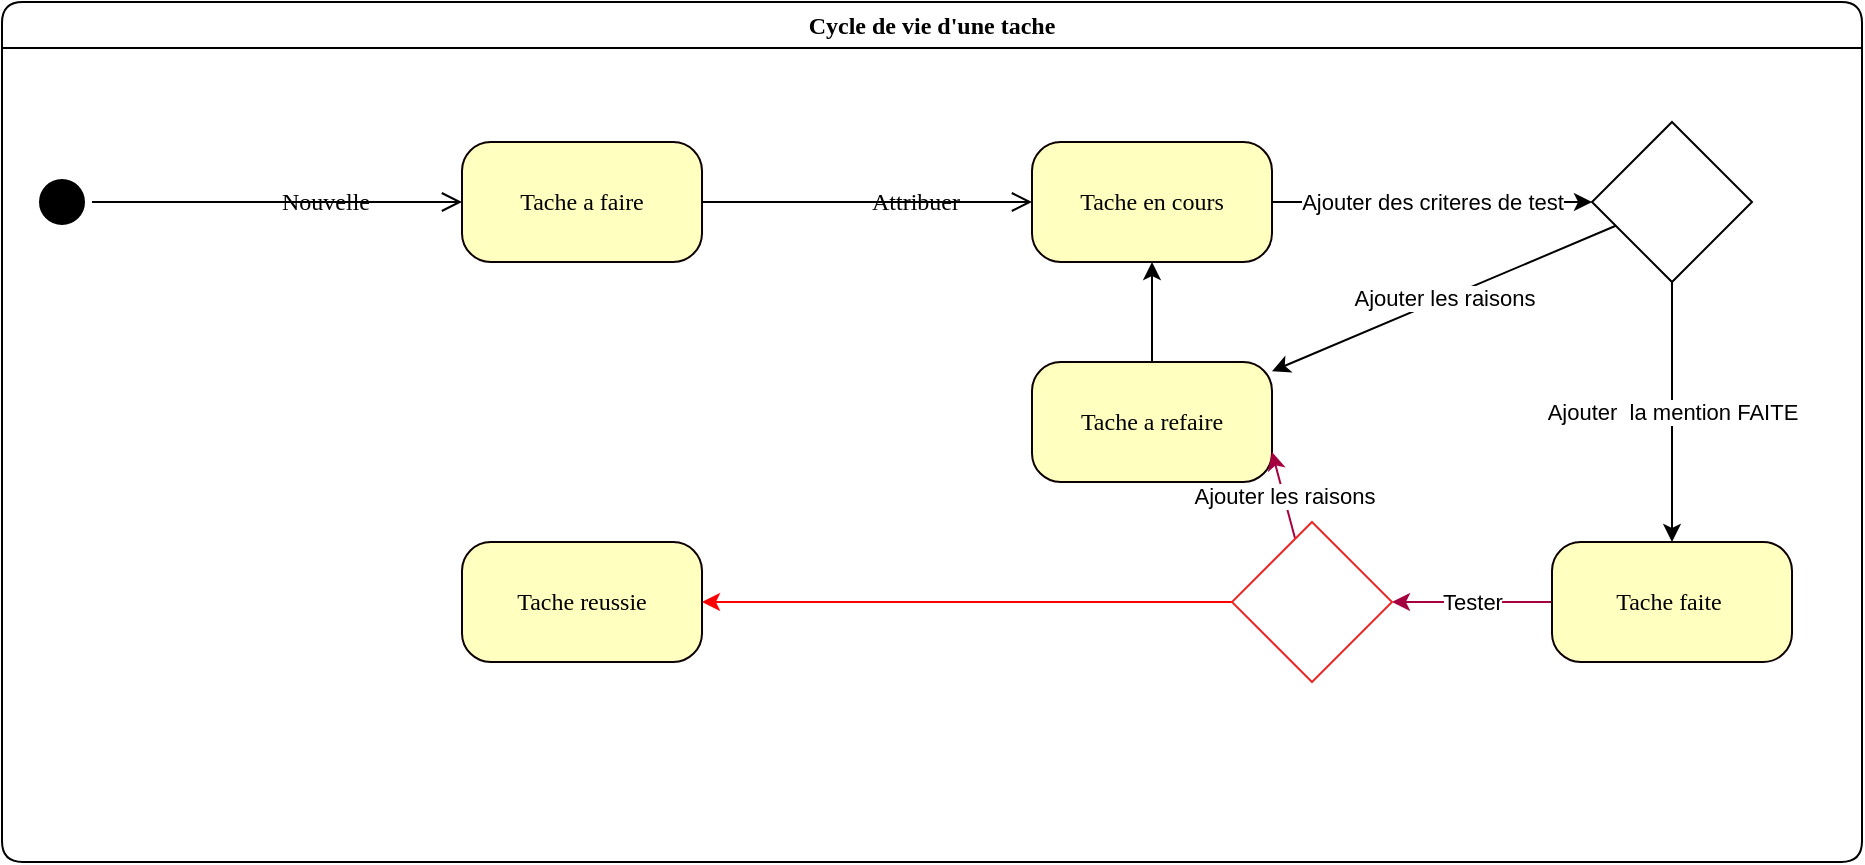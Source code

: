<mxfile version="22.1.21" type="github">
  <diagram name="Page-1" id="58cdce13-f638-feb5-8d6f-7d28b1aa9fa0">
    <mxGraphModel dx="1050" dy="652" grid="1" gridSize="10" guides="1" tooltips="1" connect="1" arrows="1" fold="1" page="1" pageScale="1" pageWidth="1100" pageHeight="850" background="none" math="0" shadow="0">
      <root>
        <mxCell id="0" />
        <mxCell id="1" parent="0" />
        <mxCell id="382b91b5511bd0f7-6" value="Tache a faire" style="rounded=1;whiteSpace=wrap;html=1;arcSize=24;fillColor=#ffffc0;strokeColor=#0f0000;shadow=0;comic=0;labelBackgroundColor=none;fontFamily=Verdana;fontSize=12;fontColor=#000000;align=center;" parent="1" vertex="1">
          <mxGeometry x="240" y="120" width="120" height="60" as="geometry" />
        </mxCell>
        <mxCell id="2a3bc250acf0617d-7" value="Cycle de vie d&#39;une tache" style="swimlane;whiteSpace=wrap;html=1;rounded=1;shadow=0;comic=0;labelBackgroundColor=none;strokeWidth=1;fontFamily=Verdana;fontSize=12;align=center;" parent="1" vertex="1">
          <mxGeometry x="10" y="50" width="930" height="430" as="geometry" />
        </mxCell>
        <mxCell id="382b91b5511bd0f7-1" value="" style="ellipse;html=1;shape=startState;fillColor=#000000;strokeColor=#000000;rounded=1;shadow=0;comic=0;labelBackgroundColor=none;fontFamily=Verdana;fontSize=12;fontColor=#000000;align=center;direction=south;" parent="2a3bc250acf0617d-7" vertex="1">
          <mxGeometry x="15" y="85" width="30" height="30" as="geometry" />
        </mxCell>
        <mxCell id="OPbkUzb6O83B0Z9DIRt8-4" value="Ajouter des criteres de test" style="rounded=0;orthogonalLoop=1;jettySize=auto;html=1;" edge="1" parent="2a3bc250acf0617d-7" source="382b91b5511bd0f7-7" target="OPbkUzb6O83B0Z9DIRt8-3">
          <mxGeometry relative="1" as="geometry" />
        </mxCell>
        <mxCell id="382b91b5511bd0f7-7" value="Tache en cours" style="rounded=1;whiteSpace=wrap;html=1;arcSize=24;fillColor=#ffffc0;strokeColor=#0f0000;shadow=0;comic=0;labelBackgroundColor=none;fontFamily=Verdana;fontSize=12;fontColor=#000000;align=center;" parent="2a3bc250acf0617d-7" vertex="1">
          <mxGeometry x="515" y="70" width="120" height="60" as="geometry" />
        </mxCell>
        <mxCell id="OPbkUzb6O83B0Z9DIRt8-3" value="" style="rhombus;whiteSpace=wrap;html=1;" vertex="1" parent="2a3bc250acf0617d-7">
          <mxGeometry x="795" y="60" width="80" height="80" as="geometry" />
        </mxCell>
        <mxCell id="OPbkUzb6O83B0Z9DIRt8-11" style="rounded=0;orthogonalLoop=1;jettySize=auto;html=1;" edge="1" parent="2a3bc250acf0617d-7" source="382b91b5511bd0f7-10" target="382b91b5511bd0f7-7">
          <mxGeometry relative="1" as="geometry" />
        </mxCell>
        <mxCell id="382b91b5511bd0f7-10" value="Tache a refaire" style="rounded=1;whiteSpace=wrap;html=1;arcSize=24;fillColor=#ffffc0;strokeColor=#0f0000;shadow=0;comic=0;labelBackgroundColor=none;fontFamily=Verdana;fontSize=12;fontColor=#000000;align=center;" parent="2a3bc250acf0617d-7" vertex="1">
          <mxGeometry x="515" y="180" width="120" height="60" as="geometry" />
        </mxCell>
        <mxCell id="OPbkUzb6O83B0Z9DIRt8-6" value="Ajouter les raisons" style="rounded=0;orthogonalLoop=1;jettySize=auto;html=1;" edge="1" parent="2a3bc250acf0617d-7" source="OPbkUzb6O83B0Z9DIRt8-3" target="382b91b5511bd0f7-10">
          <mxGeometry relative="1" as="geometry">
            <mxPoint x="675" y="260" as="targetPoint" />
          </mxGeometry>
        </mxCell>
        <mxCell id="OPbkUzb6O83B0Z9DIRt8-9" value="Tester" style="edgeStyle=orthogonalEdgeStyle;rounded=0;orthogonalLoop=1;jettySize=auto;html=1;fillColor=#d80073;strokeColor=#A50040;" edge="1" parent="2a3bc250acf0617d-7" source="382b91b5511bd0f7-9" target="OPbkUzb6O83B0Z9DIRt8-8">
          <mxGeometry relative="1" as="geometry" />
        </mxCell>
        <mxCell id="382b91b5511bd0f7-9" value="Tache faite&amp;nbsp;" style="rounded=1;whiteSpace=wrap;html=1;arcSize=24;fillColor=#ffffc0;strokeColor=#0f0000;shadow=0;comic=0;labelBackgroundColor=none;fontFamily=Verdana;fontSize=12;fontColor=#000000;align=center;" parent="2a3bc250acf0617d-7" vertex="1">
          <mxGeometry x="775" y="270" width="120" height="60" as="geometry" />
        </mxCell>
        <mxCell id="OPbkUzb6O83B0Z9DIRt8-5" value="Ajouter&amp;nbsp; la mention FAITE" style="rounded=0;orthogonalLoop=1;jettySize=auto;html=1;" edge="1" parent="2a3bc250acf0617d-7" source="OPbkUzb6O83B0Z9DIRt8-3" target="382b91b5511bd0f7-9">
          <mxGeometry relative="1" as="geometry" />
        </mxCell>
        <mxCell id="OPbkUzb6O83B0Z9DIRt8-10" value="Ajouter les raisons" style="rounded=0;orthogonalLoop=1;jettySize=auto;html=1;entryX=1;entryY=0.75;entryDx=0;entryDy=0;fillColor=#d80073;strokeColor=#A50040;" edge="1" parent="2a3bc250acf0617d-7" source="OPbkUzb6O83B0Z9DIRt8-8" target="382b91b5511bd0f7-10">
          <mxGeometry relative="1" as="geometry" />
        </mxCell>
        <mxCell id="OPbkUzb6O83B0Z9DIRt8-12" style="rounded=0;orthogonalLoop=1;jettySize=auto;html=1;entryX=1;entryY=0.5;entryDx=0;entryDy=0;fillColor=#a20025;strokeColor=#FF0000;" edge="1" parent="2a3bc250acf0617d-7" source="OPbkUzb6O83B0Z9DIRt8-8" target="382b91b5511bd0f7-5">
          <mxGeometry relative="1" as="geometry" />
        </mxCell>
        <mxCell id="OPbkUzb6O83B0Z9DIRt8-8" value="" style="rhombus;whiteSpace=wrap;html=1;strokeColor=#ea2a2a;" vertex="1" parent="2a3bc250acf0617d-7">
          <mxGeometry x="615" y="260" width="80" height="80" as="geometry" />
        </mxCell>
        <mxCell id="382b91b5511bd0f7-5" value="Tache reussie" style="rounded=1;whiteSpace=wrap;html=1;arcSize=24;fillColor=#ffffc0;strokeColor=#0f0000;shadow=0;comic=0;labelBackgroundColor=none;fontFamily=Verdana;fontSize=12;fontColor=#000000;align=center;" parent="2a3bc250acf0617d-7" vertex="1">
          <mxGeometry x="230" y="270" width="120" height="60" as="geometry" />
        </mxCell>
        <mxCell id="2a3bc250acf0617d-9" value="Nouvelle" style="edgeStyle=orthogonalEdgeStyle;html=1;labelBackgroundColor=none;endArrow=open;endSize=8;strokeColor=#000000;fontFamily=Verdana;fontSize=12;align=left;" parent="1" source="382b91b5511bd0f7-1" target="382b91b5511bd0f7-6" edge="1">
          <mxGeometry relative="1" as="geometry" />
        </mxCell>
        <mxCell id="2a3bc250acf0617d-10" value="Attribuer" style="html=1;labelBackgroundColor=none;endArrow=open;endSize=8;strokeColor=#000000;fontFamily=Verdana;fontSize=12;align=left;entryX=0;entryY=0.5;" parent="1" source="382b91b5511bd0f7-6" target="382b91b5511bd0f7-7" edge="1">
          <mxGeometry relative="1" as="geometry" />
        </mxCell>
      </root>
    </mxGraphModel>
  </diagram>
</mxfile>
